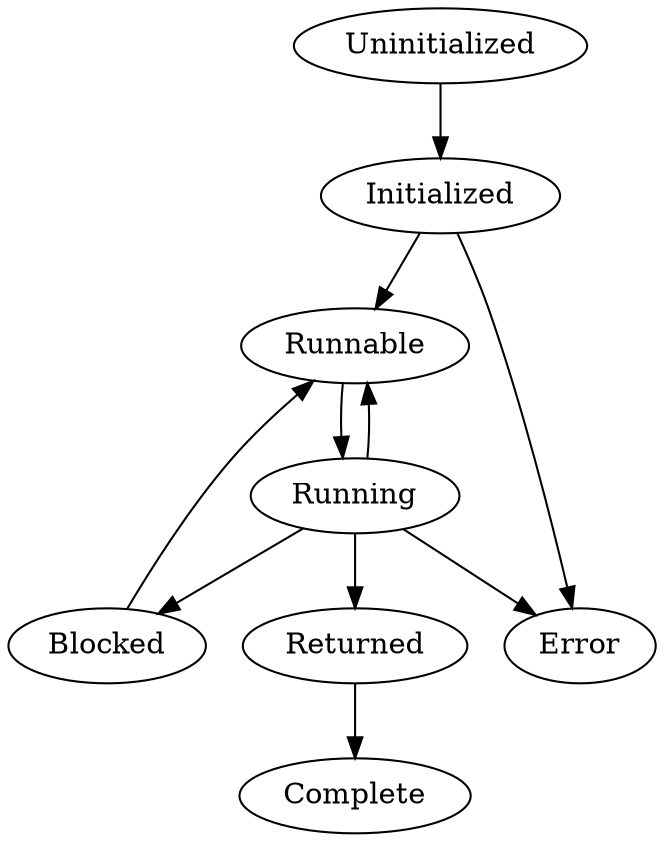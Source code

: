 digraph {
	Uninitialized -> Initialized
	Initialized -> {Runnable Error}
	Runnable -> Running
	Running -> {Blocked Runnable Returned Error}
	Returned -> Complete
	Blocked -> Runnable
} 
